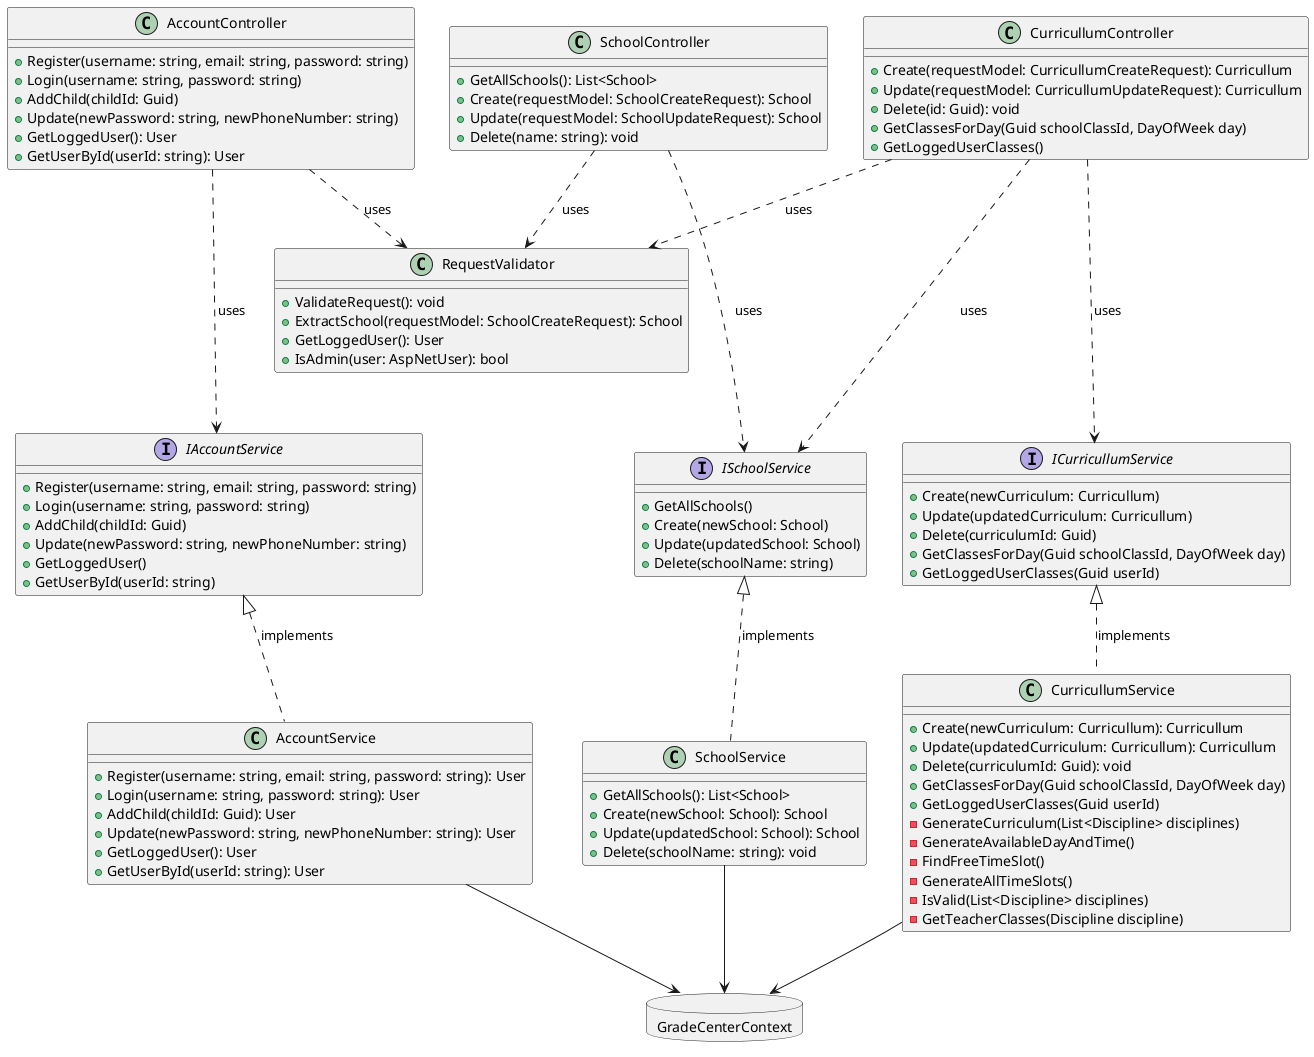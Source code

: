 @startuml

class AccountController {
    + Register(username: string, email: string, password: string)
    + Login(username: string, password: string)
    + AddChild(childId: Guid)
    + Update(newPassword: string, newPhoneNumber: string)
    + GetLoggedUser(): User
    + GetUserById(userId: string): User
}

class AccountService {
    + Register(username: string, email: string, password: string): User
    + Login(username: string, password: string): User
    + AddChild(childId: Guid): User
    + Update(newPassword: string, newPhoneNumber: string): User
    + GetLoggedUser(): User
    + GetUserById(userId: string): User
}

interface IAccountService {
    + Register(username: string, email: string, password: string)
    + Login(username: string, password: string)
    + AddChild(childId: Guid)
    + Update(newPassword: string, newPhoneNumber: string)
    + GetLoggedUser()
    + GetUserById(userId: string)
}

class SchoolController {
    + GetAllSchools(): List<School>
    + Create(requestModel: SchoolCreateRequest): School
    + Update(requestModel: SchoolUpdateRequest): School
    + Delete(name: string): void
}

class SchoolService {
    + GetAllSchools(): List<School>
    + Create(newSchool: School): School
    + Update(updatedSchool: School): School
    + Delete(schoolName: string): void
}

interface ISchoolService {
    + GetAllSchools()
    + Create(newSchool: School)
    + Update(updatedSchool: School)
    + Delete(schoolName: string)
}

class CurricullumController {
    + Create(requestModel: CurricullumCreateRequest): Curricullum
    + Update(requestModel: CurricullumUpdateRequest): Curricullum
    + Delete(id: Guid): void
    + GetClassesForDay(Guid schoolClassId, DayOfWeek day)
    + GetLoggedUserClasses()
}

class CurricullumService {
    + Create(newCurriculum: Curricullum): Curricullum
    + Update(updatedCurriculum: Curricullum): Curricullum
    + Delete(curriculumId: Guid): void
    + GetClassesForDay(Guid schoolClassId, DayOfWeek day)
    + GetLoggedUserClasses(Guid userId)
    - GenerateCurriculum(List<Discipline> disciplines)
    - GenerateAvailableDayAndTime()
    - FindFreeTimeSlot()
    - GenerateAllTimeSlots()
    - IsValid(List<Discipline> disciplines)
    - GetTeacherClasses(Discipline discipline)
}

interface ICurricullumService {
    + Create(newCurriculum: Curricullum)
    + Update(updatedCurriculum: Curricullum)
    + Delete(curriculumId: Guid)
    + GetClassesForDay(Guid schoolClassId, DayOfWeek day)
    + GetLoggedUserClasses(Guid userId)
}

database GradeCenterContext {

}

class RequestValidator {
    + ValidateRequest(): void
    + ExtractSchool(requestModel: SchoolCreateRequest): School
    + GetLoggedUser(): User
    + IsAdmin(user: AspNetUser): bool
}

AccountController ...> IAccountService : uses
SchoolController ...> ISchoolService : uses
CurricullumController ...> ICurricullumService : uses
CurricullumController ...> ISchoolService : uses

AccountController .> RequestValidator : uses
SchoolController ..> RequestValidator : uses
CurricullumController ..> RequestValidator : uses

IAccountService <|.. AccountService : implements
ISchoolService <|.. SchoolService : implements
ICurricullumService <|.. CurricullumService : implements

AccountService --> GradeCenterContext
SchoolService --> GradeCenterContext
CurricullumService --> GradeCenterContext

@enduml